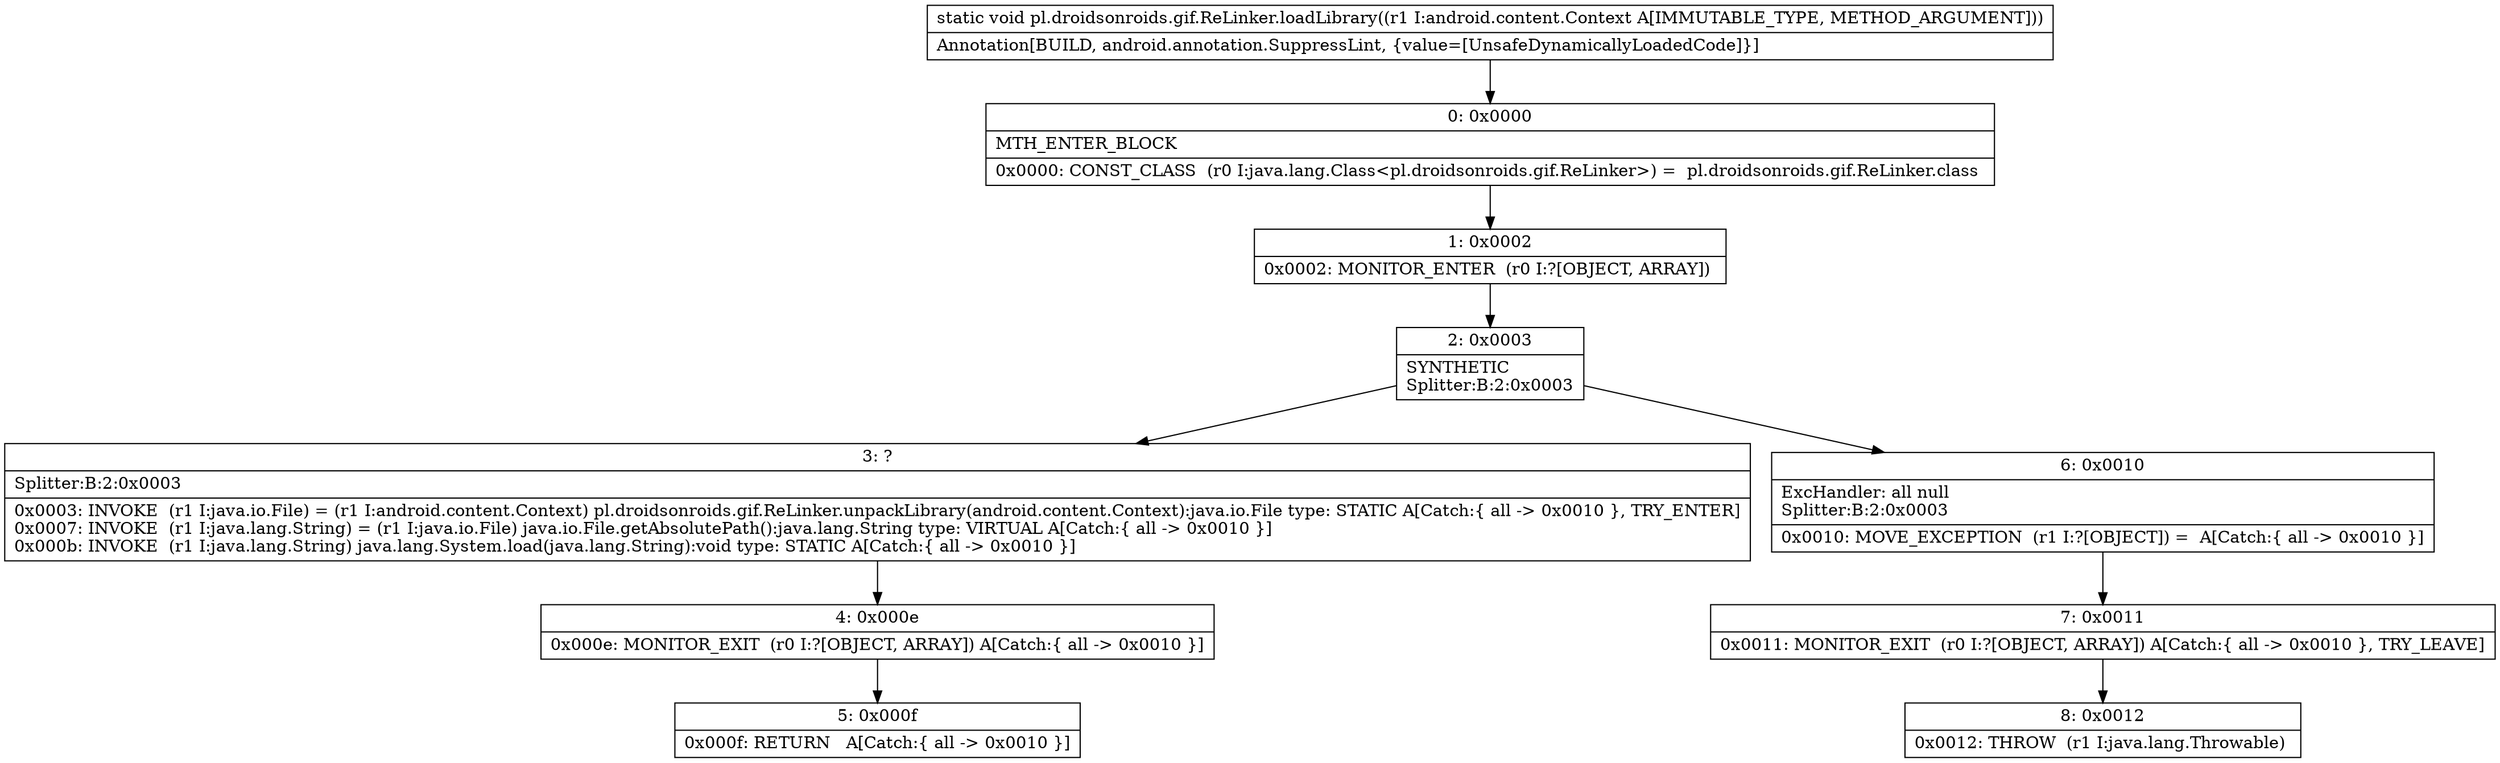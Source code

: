 digraph "CFG forpl.droidsonroids.gif.ReLinker.loadLibrary(Landroid\/content\/Context;)V" {
Node_0 [shape=record,label="{0\:\ 0x0000|MTH_ENTER_BLOCK\l|0x0000: CONST_CLASS  (r0 I:java.lang.Class\<pl.droidsonroids.gif.ReLinker\>) =  pl.droidsonroids.gif.ReLinker.class \l}"];
Node_1 [shape=record,label="{1\:\ 0x0002|0x0002: MONITOR_ENTER  (r0 I:?[OBJECT, ARRAY]) \l}"];
Node_2 [shape=record,label="{2\:\ 0x0003|SYNTHETIC\lSplitter:B:2:0x0003\l}"];
Node_3 [shape=record,label="{3\:\ ?|Splitter:B:2:0x0003\l|0x0003: INVOKE  (r1 I:java.io.File) = (r1 I:android.content.Context) pl.droidsonroids.gif.ReLinker.unpackLibrary(android.content.Context):java.io.File type: STATIC A[Catch:\{ all \-\> 0x0010 \}, TRY_ENTER]\l0x0007: INVOKE  (r1 I:java.lang.String) = (r1 I:java.io.File) java.io.File.getAbsolutePath():java.lang.String type: VIRTUAL A[Catch:\{ all \-\> 0x0010 \}]\l0x000b: INVOKE  (r1 I:java.lang.String) java.lang.System.load(java.lang.String):void type: STATIC A[Catch:\{ all \-\> 0x0010 \}]\l}"];
Node_4 [shape=record,label="{4\:\ 0x000e|0x000e: MONITOR_EXIT  (r0 I:?[OBJECT, ARRAY]) A[Catch:\{ all \-\> 0x0010 \}]\l}"];
Node_5 [shape=record,label="{5\:\ 0x000f|0x000f: RETURN   A[Catch:\{ all \-\> 0x0010 \}]\l}"];
Node_6 [shape=record,label="{6\:\ 0x0010|ExcHandler: all null\lSplitter:B:2:0x0003\l|0x0010: MOVE_EXCEPTION  (r1 I:?[OBJECT]) =  A[Catch:\{ all \-\> 0x0010 \}]\l}"];
Node_7 [shape=record,label="{7\:\ 0x0011|0x0011: MONITOR_EXIT  (r0 I:?[OBJECT, ARRAY]) A[Catch:\{ all \-\> 0x0010 \}, TRY_LEAVE]\l}"];
Node_8 [shape=record,label="{8\:\ 0x0012|0x0012: THROW  (r1 I:java.lang.Throwable) \l}"];
MethodNode[shape=record,label="{static void pl.droidsonroids.gif.ReLinker.loadLibrary((r1 I:android.content.Context A[IMMUTABLE_TYPE, METHOD_ARGUMENT]))  | Annotation[BUILD, android.annotation.SuppressLint, \{value=[UnsafeDynamicallyLoadedCode]\}]\l}"];
MethodNode -> Node_0;
Node_0 -> Node_1;
Node_1 -> Node_2;
Node_2 -> Node_3;
Node_2 -> Node_6;
Node_3 -> Node_4;
Node_4 -> Node_5;
Node_6 -> Node_7;
Node_7 -> Node_8;
}


